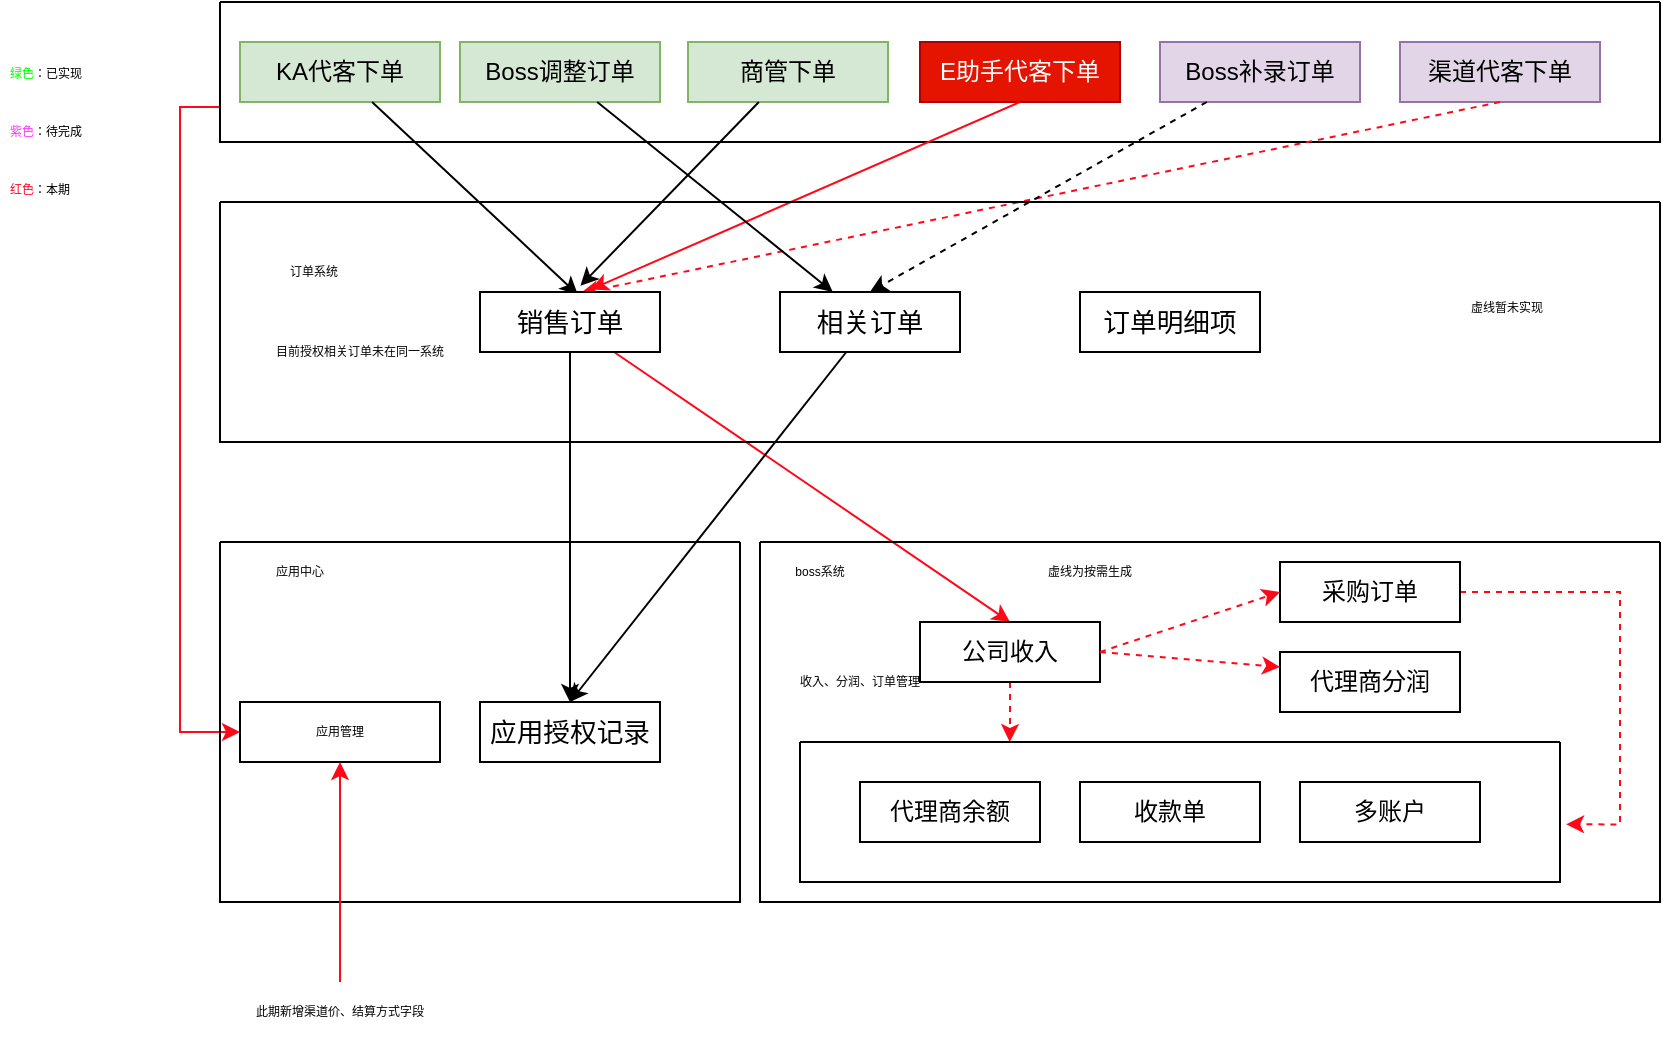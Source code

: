 <mxfile version="20.8.1" type="github">
  <diagram id="jZ-XBCnEFU2WYrnyTShl" name="第 1 页">
    <mxGraphModel dx="958" dy="471" grid="1" gridSize="10" guides="1" tooltips="1" connect="1" arrows="1" fold="1" page="1" pageScale="1" pageWidth="827" pageHeight="1169" math="0" shadow="0">
      <root>
        <mxCell id="0" />
        <mxCell id="1" parent="0" />
        <mxCell id="2izKIzFamONQcPFTqZWw-58" style="edgeStyle=orthogonalEdgeStyle;rounded=0;sketch=0;orthogonalLoop=1;jettySize=auto;html=1;exitX=0;exitY=0.75;exitDx=0;exitDy=0;entryX=0;entryY=0.5;entryDx=0;entryDy=0;shadow=0;strokeColor=#FF0818;fontSize=6;fontColor=#050505;" edge="1" parent="1" source="2izKIzFamONQcPFTqZWw-2" target="2izKIzFamONQcPFTqZWw-57">
          <mxGeometry x="0.036" y="-30" relative="1" as="geometry">
            <mxPoint as="offset" />
          </mxGeometry>
        </mxCell>
        <mxCell id="2izKIzFamONQcPFTqZWw-2" value="" style="swimlane;startSize=0;" vertex="1" parent="1">
          <mxGeometry x="170" y="10" width="720" height="70" as="geometry" />
        </mxCell>
        <mxCell id="2izKIzFamONQcPFTqZWw-3" value="KA代客下单" style="rounded=0;whiteSpace=wrap;html=1;fillColor=#d5e8d4;strokeColor=#82b366;" vertex="1" parent="2izKIzFamONQcPFTqZWw-2">
          <mxGeometry x="10" y="20" width="100" height="30" as="geometry" />
        </mxCell>
        <mxCell id="2izKIzFamONQcPFTqZWw-19" value="商管下单" style="rounded=0;whiteSpace=wrap;html=1;fillColor=#d5e8d4;strokeColor=#82b366;" vertex="1" parent="2izKIzFamONQcPFTqZWw-2">
          <mxGeometry x="234" y="20" width="100" height="30" as="geometry" />
        </mxCell>
        <mxCell id="2izKIzFamONQcPFTqZWw-20" value="Boss补录订单" style="rounded=0;whiteSpace=wrap;html=1;fillColor=#e1d5e7;strokeColor=#9673a6;" vertex="1" parent="2izKIzFamONQcPFTqZWw-2">
          <mxGeometry x="470" y="20" width="100" height="30" as="geometry" />
        </mxCell>
        <mxCell id="2izKIzFamONQcPFTqZWw-21" value="Boss调整订单" style="rounded=0;whiteSpace=wrap;html=1;fillColor=#d5e8d4;strokeColor=#82b366;" vertex="1" parent="2izKIzFamONQcPFTqZWw-2">
          <mxGeometry x="120" y="20" width="100" height="30" as="geometry" />
        </mxCell>
        <mxCell id="2izKIzFamONQcPFTqZWw-22" value="渠道代客下单" style="rounded=0;whiteSpace=wrap;html=1;fillColor=#e1d5e7;strokeColor=#9673a6;" vertex="1" parent="2izKIzFamONQcPFTqZWw-2">
          <mxGeometry x="590" y="20" width="100" height="30" as="geometry" />
        </mxCell>
        <mxCell id="2izKIzFamONQcPFTqZWw-18" value="E助手代客下单" style="rounded=0;whiteSpace=wrap;html=1;fillColor=#e51400;strokeColor=#B20000;fontColor=#ffffff;" vertex="1" parent="2izKIzFamONQcPFTqZWw-2">
          <mxGeometry x="350" y="20" width="100" height="30" as="geometry" />
        </mxCell>
        <mxCell id="2izKIzFamONQcPFTqZWw-23" value="&lt;h1&gt;&lt;span style=&quot;font-size: 6px; font-weight: 400;&quot;&gt;&lt;font color=&quot;#00ff00&quot;&gt;绿色&lt;/font&gt;：已实现&lt;br&gt;&lt;font color=&quot;#ff33ff&quot;&gt;紫色&lt;/font&gt;：待完成&lt;br&gt;&lt;font color=&quot;#ff0829&quot;&gt;红色&lt;/font&gt;：本期&lt;/span&gt;&lt;/h1&gt;" style="text;html=1;strokeColor=none;fillColor=none;spacing=5;spacingTop=-20;whiteSpace=wrap;overflow=hidden;rounded=0;" vertex="1" parent="1">
          <mxGeometry x="60" y="20" width="100" height="90" as="geometry" />
        </mxCell>
        <mxCell id="2izKIzFamONQcPFTqZWw-39" style="edgeStyle=none;rounded=0;sketch=0;orthogonalLoop=1;jettySize=auto;html=1;exitX=0.5;exitY=1;exitDx=0;exitDy=0;entryX=0.5;entryY=0;entryDx=0;entryDy=0;shadow=0;fontSize=6;fontColor=#FF0829;" edge="1" parent="1" source="2izKIzFamONQcPFTqZWw-10" target="2izKIzFamONQcPFTqZWw-17">
          <mxGeometry relative="1" as="geometry" />
        </mxCell>
        <mxCell id="2izKIzFamONQcPFTqZWw-44" style="edgeStyle=none;rounded=0;sketch=0;orthogonalLoop=1;jettySize=auto;html=1;entryX=0.5;entryY=0;entryDx=0;entryDy=0;shadow=0;fontSize=6;fontColor=#FF0829;strokeColor=#FF0818;" edge="1" parent="1" source="2izKIzFamONQcPFTqZWw-10" target="2izKIzFamONQcPFTqZWw-15">
          <mxGeometry relative="1" as="geometry" />
        </mxCell>
        <mxCell id="2izKIzFamONQcPFTqZWw-24" style="rounded=0;orthogonalLoop=1;jettySize=auto;html=1;entryX=0.544;entryY=0.044;entryDx=0;entryDy=0;entryPerimeter=0;fontSize=6;fontColor=#FF0829;" edge="1" parent="1" source="2izKIzFamONQcPFTqZWw-3" target="2izKIzFamONQcPFTqZWw-10">
          <mxGeometry relative="1" as="geometry" />
        </mxCell>
        <mxCell id="2izKIzFamONQcPFTqZWw-26" style="edgeStyle=none;rounded=0;orthogonalLoop=1;jettySize=auto;html=1;entryX=0.558;entryY=-0.104;entryDx=0;entryDy=0;entryPerimeter=0;fontSize=6;fontColor=#FF0829;" edge="1" parent="1" source="2izKIzFamONQcPFTqZWw-19" target="2izKIzFamONQcPFTqZWw-10">
          <mxGeometry relative="1" as="geometry" />
        </mxCell>
        <mxCell id="2izKIzFamONQcPFTqZWw-28" style="edgeStyle=none;rounded=0;orthogonalLoop=1;jettySize=auto;html=1;entryX=0.558;entryY=0.022;entryDx=0;entryDy=0;entryPerimeter=0;fontSize=6;fontColor=#FF0829;exitX=0.5;exitY=1;exitDx=0;exitDy=0;dashed=1;strokeColor=#FF0818;" edge="1" parent="1" source="2izKIzFamONQcPFTqZWw-22" target="2izKIzFamONQcPFTqZWw-10">
          <mxGeometry relative="1" as="geometry" />
        </mxCell>
        <mxCell id="2izKIzFamONQcPFTqZWw-29" style="edgeStyle=none;rounded=0;orthogonalLoop=1;jettySize=auto;html=1;entryX=0.615;entryY=-0.041;entryDx=0;entryDy=0;entryPerimeter=0;fontSize=6;fontColor=#FF0829;exitX=0.5;exitY=1;exitDx=0;exitDy=0;strokeColor=#FF0818;" edge="1" parent="1" source="2izKIzFamONQcPFTqZWw-18" target="2izKIzFamONQcPFTqZWw-10">
          <mxGeometry relative="1" as="geometry" />
        </mxCell>
        <mxCell id="2izKIzFamONQcPFTqZWw-43" style="edgeStyle=none;rounded=0;sketch=0;orthogonalLoop=1;jettySize=auto;html=1;entryX=0.5;entryY=0;entryDx=0;entryDy=0;shadow=0;fontSize=6;fontColor=#FF0829;" edge="1" parent="1" source="2izKIzFamONQcPFTqZWw-40" target="2izKIzFamONQcPFTqZWw-17">
          <mxGeometry relative="1" as="geometry" />
        </mxCell>
        <mxCell id="2izKIzFamONQcPFTqZWw-41" style="edgeStyle=none;rounded=0;sketch=0;orthogonalLoop=1;jettySize=auto;html=1;shadow=0;fontSize=6;fontColor=#FF0829;" edge="1" parent="1" source="2izKIzFamONQcPFTqZWw-21" target="2izKIzFamONQcPFTqZWw-40">
          <mxGeometry relative="1" as="geometry" />
        </mxCell>
        <mxCell id="2izKIzFamONQcPFTqZWw-42" style="edgeStyle=none;rounded=0;sketch=0;orthogonalLoop=1;jettySize=auto;html=1;shadow=0;fontSize=6;fontColor=#FF0829;entryX=0.5;entryY=0;entryDx=0;entryDy=0;dashed=1;" edge="1" parent="1" source="2izKIzFamONQcPFTqZWw-20" target="2izKIzFamONQcPFTqZWw-40">
          <mxGeometry relative="1" as="geometry">
            <mxPoint x="370" y="240" as="targetPoint" />
          </mxGeometry>
        </mxCell>
        <mxCell id="2izKIzFamONQcPFTqZWw-45" value="" style="swimlane;startSize=0;fontSize=6;fontColor=#FF0829;" vertex="1" parent="1">
          <mxGeometry x="170" y="110" width="720" height="120" as="geometry" />
        </mxCell>
        <mxCell id="2izKIzFamONQcPFTqZWw-46" value="&lt;font color=&quot;#050505&quot;&gt;订单系统&lt;/font&gt;" style="text;html=1;strokeColor=none;fillColor=none;align=center;verticalAlign=middle;whiteSpace=wrap;rounded=0;fontSize=6;fontColor=#FF0829;" vertex="1" parent="2izKIzFamONQcPFTqZWw-45">
          <mxGeometry x="17" y="20" width="60" height="30" as="geometry" />
        </mxCell>
        <mxCell id="2izKIzFamONQcPFTqZWw-49" value="目前授权相关订单未在同一系统" style="text;html=1;strokeColor=none;fillColor=none;align=center;verticalAlign=middle;whiteSpace=wrap;rounded=0;fontSize=6;fontColor=#050505;" vertex="1" parent="2izKIzFamONQcPFTqZWw-45">
          <mxGeometry x="20" y="60" width="100" height="30" as="geometry" />
        </mxCell>
        <mxCell id="2izKIzFamONQcPFTqZWw-54" value="虚线暂未实现" style="text;html=1;strokeColor=none;fillColor=none;align=center;verticalAlign=middle;whiteSpace=wrap;rounded=0;fontSize=6;fontColor=#050505;" vertex="1" parent="2izKIzFamONQcPFTqZWw-45">
          <mxGeometry x="597" y="45" width="93" height="15" as="geometry" />
        </mxCell>
        <mxCell id="2izKIzFamONQcPFTqZWw-10" value="&lt;span style=&quot;font-size: 13.333px;&quot;&gt;销售订单&lt;/span&gt;" style="rounded=0;whiteSpace=wrap;html=1;" vertex="1" parent="2izKIzFamONQcPFTqZWw-45">
          <mxGeometry x="130" y="45" width="90" height="30" as="geometry" />
        </mxCell>
        <mxCell id="2izKIzFamONQcPFTqZWw-40" value="&lt;span style=&quot;font-size: 13.333px;&quot;&gt;相关订单&lt;/span&gt;" style="rounded=0;whiteSpace=wrap;html=1;" vertex="1" parent="2izKIzFamONQcPFTqZWw-45">
          <mxGeometry x="280" y="45" width="90" height="30" as="geometry" />
        </mxCell>
        <mxCell id="2izKIzFamONQcPFTqZWw-61" value="&lt;span style=&quot;font-size: 13.333px;&quot;&gt;订单明细项&lt;/span&gt;" style="rounded=0;whiteSpace=wrap;html=1;" vertex="1" parent="2izKIzFamONQcPFTqZWw-45">
          <mxGeometry x="430" y="45" width="90" height="30" as="geometry" />
        </mxCell>
        <mxCell id="2izKIzFamONQcPFTqZWw-47" value="" style="swimlane;startSize=0;fontSize=6;fontColor=#050505;" vertex="1" parent="1">
          <mxGeometry x="170" y="280" width="260" height="180" as="geometry" />
        </mxCell>
        <mxCell id="2izKIzFamONQcPFTqZWw-17" value="&lt;span style=&quot;font-size: 13.333px;&quot;&gt;应用授权记录&lt;/span&gt;" style="rounded=0;whiteSpace=wrap;html=1;" vertex="1" parent="2izKIzFamONQcPFTqZWw-47">
          <mxGeometry x="130" y="80" width="90" height="30" as="geometry" />
        </mxCell>
        <mxCell id="2izKIzFamONQcPFTqZWw-48" value="应用中心" style="text;html=1;strokeColor=none;fillColor=none;align=center;verticalAlign=middle;whiteSpace=wrap;rounded=0;fontSize=6;fontColor=#050505;" vertex="1" parent="2izKIzFamONQcPFTqZWw-47">
          <mxGeometry x="10" width="60" height="30" as="geometry" />
        </mxCell>
        <mxCell id="2izKIzFamONQcPFTqZWw-57" value="应用管理" style="rounded=0;whiteSpace=wrap;html=1;fontSize=6;fontColor=#050505;" vertex="1" parent="2izKIzFamONQcPFTqZWw-47">
          <mxGeometry x="10" y="80" width="100" height="30" as="geometry" />
        </mxCell>
        <mxCell id="2izKIzFamONQcPFTqZWw-50" value="" style="swimlane;startSize=0;fontSize=6;fontColor=#050505;" vertex="1" parent="1">
          <mxGeometry x="440" y="280" width="450" height="180" as="geometry" />
        </mxCell>
        <mxCell id="2izKIzFamONQcPFTqZWw-51" value="boss系统" style="text;html=1;strokeColor=none;fillColor=none;align=center;verticalAlign=middle;whiteSpace=wrap;rounded=0;fontSize=6;fontColor=#050505;" vertex="1" parent="2izKIzFamONQcPFTqZWw-50">
          <mxGeometry width="60" height="30" as="geometry" />
        </mxCell>
        <mxCell id="2izKIzFamONQcPFTqZWw-52" value="收入、分润、订单管理" style="text;html=1;strokeColor=none;fillColor=none;align=center;verticalAlign=middle;whiteSpace=wrap;rounded=0;fontSize=6;fontColor=#050505;" vertex="1" parent="2izKIzFamONQcPFTqZWw-50">
          <mxGeometry x="10" y="60" width="80" height="20" as="geometry" />
        </mxCell>
        <mxCell id="2izKIzFamONQcPFTqZWw-70" style="edgeStyle=orthogonalEdgeStyle;rounded=0;sketch=0;orthogonalLoop=1;jettySize=auto;html=1;entryX=0.276;entryY=0;entryDx=0;entryDy=0;entryPerimeter=0;shadow=0;strokeColor=#FF0818;fontSize=6;fontColor=#050505;dashed=1;" edge="1" parent="2izKIzFamONQcPFTqZWw-50" source="2izKIzFamONQcPFTqZWw-15" target="2izKIzFamONQcPFTqZWw-69">
          <mxGeometry relative="1" as="geometry" />
        </mxCell>
        <mxCell id="2izKIzFamONQcPFTqZWw-15" value="公司收入" style="rounded=0;whiteSpace=wrap;html=1;" vertex="1" parent="2izKIzFamONQcPFTqZWw-50">
          <mxGeometry x="80" y="40" width="90" height="30" as="geometry" />
        </mxCell>
        <mxCell id="2izKIzFamONQcPFTqZWw-71" style="edgeStyle=orthogonalEdgeStyle;rounded=0;sketch=0;orthogonalLoop=1;jettySize=auto;html=1;exitX=1;exitY=0.5;exitDx=0;exitDy=0;entryX=1.008;entryY=0.588;entryDx=0;entryDy=0;entryPerimeter=0;shadow=0;strokeColor=#FF0818;fontSize=6;fontColor=#050505;dashed=1;" edge="1" parent="2izKIzFamONQcPFTqZWw-50" source="2izKIzFamONQcPFTqZWw-14" target="2izKIzFamONQcPFTqZWw-69">
          <mxGeometry relative="1" as="geometry">
            <Array as="points">
              <mxPoint x="430" y="25" />
              <mxPoint x="430" y="141" />
            </Array>
          </mxGeometry>
        </mxCell>
        <mxCell id="2izKIzFamONQcPFTqZWw-14" value="采购订单" style="rounded=0;whiteSpace=wrap;html=1;" vertex="1" parent="2izKIzFamONQcPFTqZWw-50">
          <mxGeometry x="260" y="10" width="90" height="30" as="geometry" />
        </mxCell>
        <mxCell id="2izKIzFamONQcPFTqZWw-34" style="edgeStyle=none;rounded=0;orthogonalLoop=1;jettySize=auto;html=1;entryX=0;entryY=0.5;entryDx=0;entryDy=0;fontSize=6;fontColor=#FF0829;exitX=1;exitY=0.5;exitDx=0;exitDy=0;shadow=0;dashed=1;strokeColor=#FF0818;" edge="1" parent="2izKIzFamONQcPFTqZWw-50" source="2izKIzFamONQcPFTqZWw-15" target="2izKIzFamONQcPFTqZWw-14">
          <mxGeometry relative="1" as="geometry" />
        </mxCell>
        <mxCell id="2izKIzFamONQcPFTqZWw-16" value="代理商分润" style="rounded=0;whiteSpace=wrap;html=1;" vertex="1" parent="2izKIzFamONQcPFTqZWw-50">
          <mxGeometry x="260" y="55" width="90" height="30" as="geometry" />
        </mxCell>
        <mxCell id="2izKIzFamONQcPFTqZWw-33" style="edgeStyle=none;rounded=0;orthogonalLoop=1;jettySize=auto;html=1;entryX=0;entryY=0.25;entryDx=0;entryDy=0;fontSize=6;fontColor=#FF0829;exitX=1;exitY=0.5;exitDx=0;exitDy=0;shadow=0;dashed=1;strokeColor=#FF0818;" edge="1" parent="2izKIzFamONQcPFTqZWw-50" source="2izKIzFamONQcPFTqZWw-15" target="2izKIzFamONQcPFTqZWw-16">
          <mxGeometry relative="1" as="geometry" />
        </mxCell>
        <mxCell id="2izKIzFamONQcPFTqZWw-65" value="代理商余额" style="rounded=0;whiteSpace=wrap;html=1;" vertex="1" parent="2izKIzFamONQcPFTqZWw-50">
          <mxGeometry x="50" y="120" width="90" height="30" as="geometry" />
        </mxCell>
        <mxCell id="2izKIzFamONQcPFTqZWw-66" value="收款单" style="rounded=0;whiteSpace=wrap;html=1;" vertex="1" parent="2izKIzFamONQcPFTqZWw-50">
          <mxGeometry x="160" y="120" width="90" height="30" as="geometry" />
        </mxCell>
        <mxCell id="2izKIzFamONQcPFTqZWw-67" value="多账户" style="rounded=0;whiteSpace=wrap;html=1;" vertex="1" parent="2izKIzFamONQcPFTqZWw-50">
          <mxGeometry x="270" y="120" width="90" height="30" as="geometry" />
        </mxCell>
        <mxCell id="2izKIzFamONQcPFTqZWw-69" value="" style="swimlane;startSize=0;fontSize=6;fontColor=#050505;" vertex="1" parent="2izKIzFamONQcPFTqZWw-50">
          <mxGeometry x="20" y="100" width="380" height="70" as="geometry" />
        </mxCell>
        <mxCell id="2izKIzFamONQcPFTqZWw-53" value="虚线为按需生成" style="text;html=1;strokeColor=none;fillColor=none;align=center;verticalAlign=middle;whiteSpace=wrap;rounded=0;fontSize=6;fontColor=#050505;" vertex="1" parent="2izKIzFamONQcPFTqZWw-50">
          <mxGeometry x="100" width="130" height="30" as="geometry" />
        </mxCell>
        <mxCell id="2izKIzFamONQcPFTqZWw-60" style="edgeStyle=orthogonalEdgeStyle;rounded=0;sketch=0;orthogonalLoop=1;jettySize=auto;html=1;entryX=0.5;entryY=1;entryDx=0;entryDy=0;shadow=0;strokeColor=#FF0818;fontSize=6;fontColor=#050505;" edge="1" parent="1" source="2izKIzFamONQcPFTqZWw-59" target="2izKIzFamONQcPFTqZWw-57">
          <mxGeometry relative="1" as="geometry" />
        </mxCell>
        <mxCell id="2izKIzFamONQcPFTqZWw-59" value="此期新增渠道价、结算方式字段" style="text;html=1;strokeColor=none;fillColor=none;align=center;verticalAlign=middle;whiteSpace=wrap;rounded=0;fontSize=6;fontColor=#050505;" vertex="1" parent="1">
          <mxGeometry x="140" y="500" width="180" height="30" as="geometry" />
        </mxCell>
      </root>
    </mxGraphModel>
  </diagram>
</mxfile>
